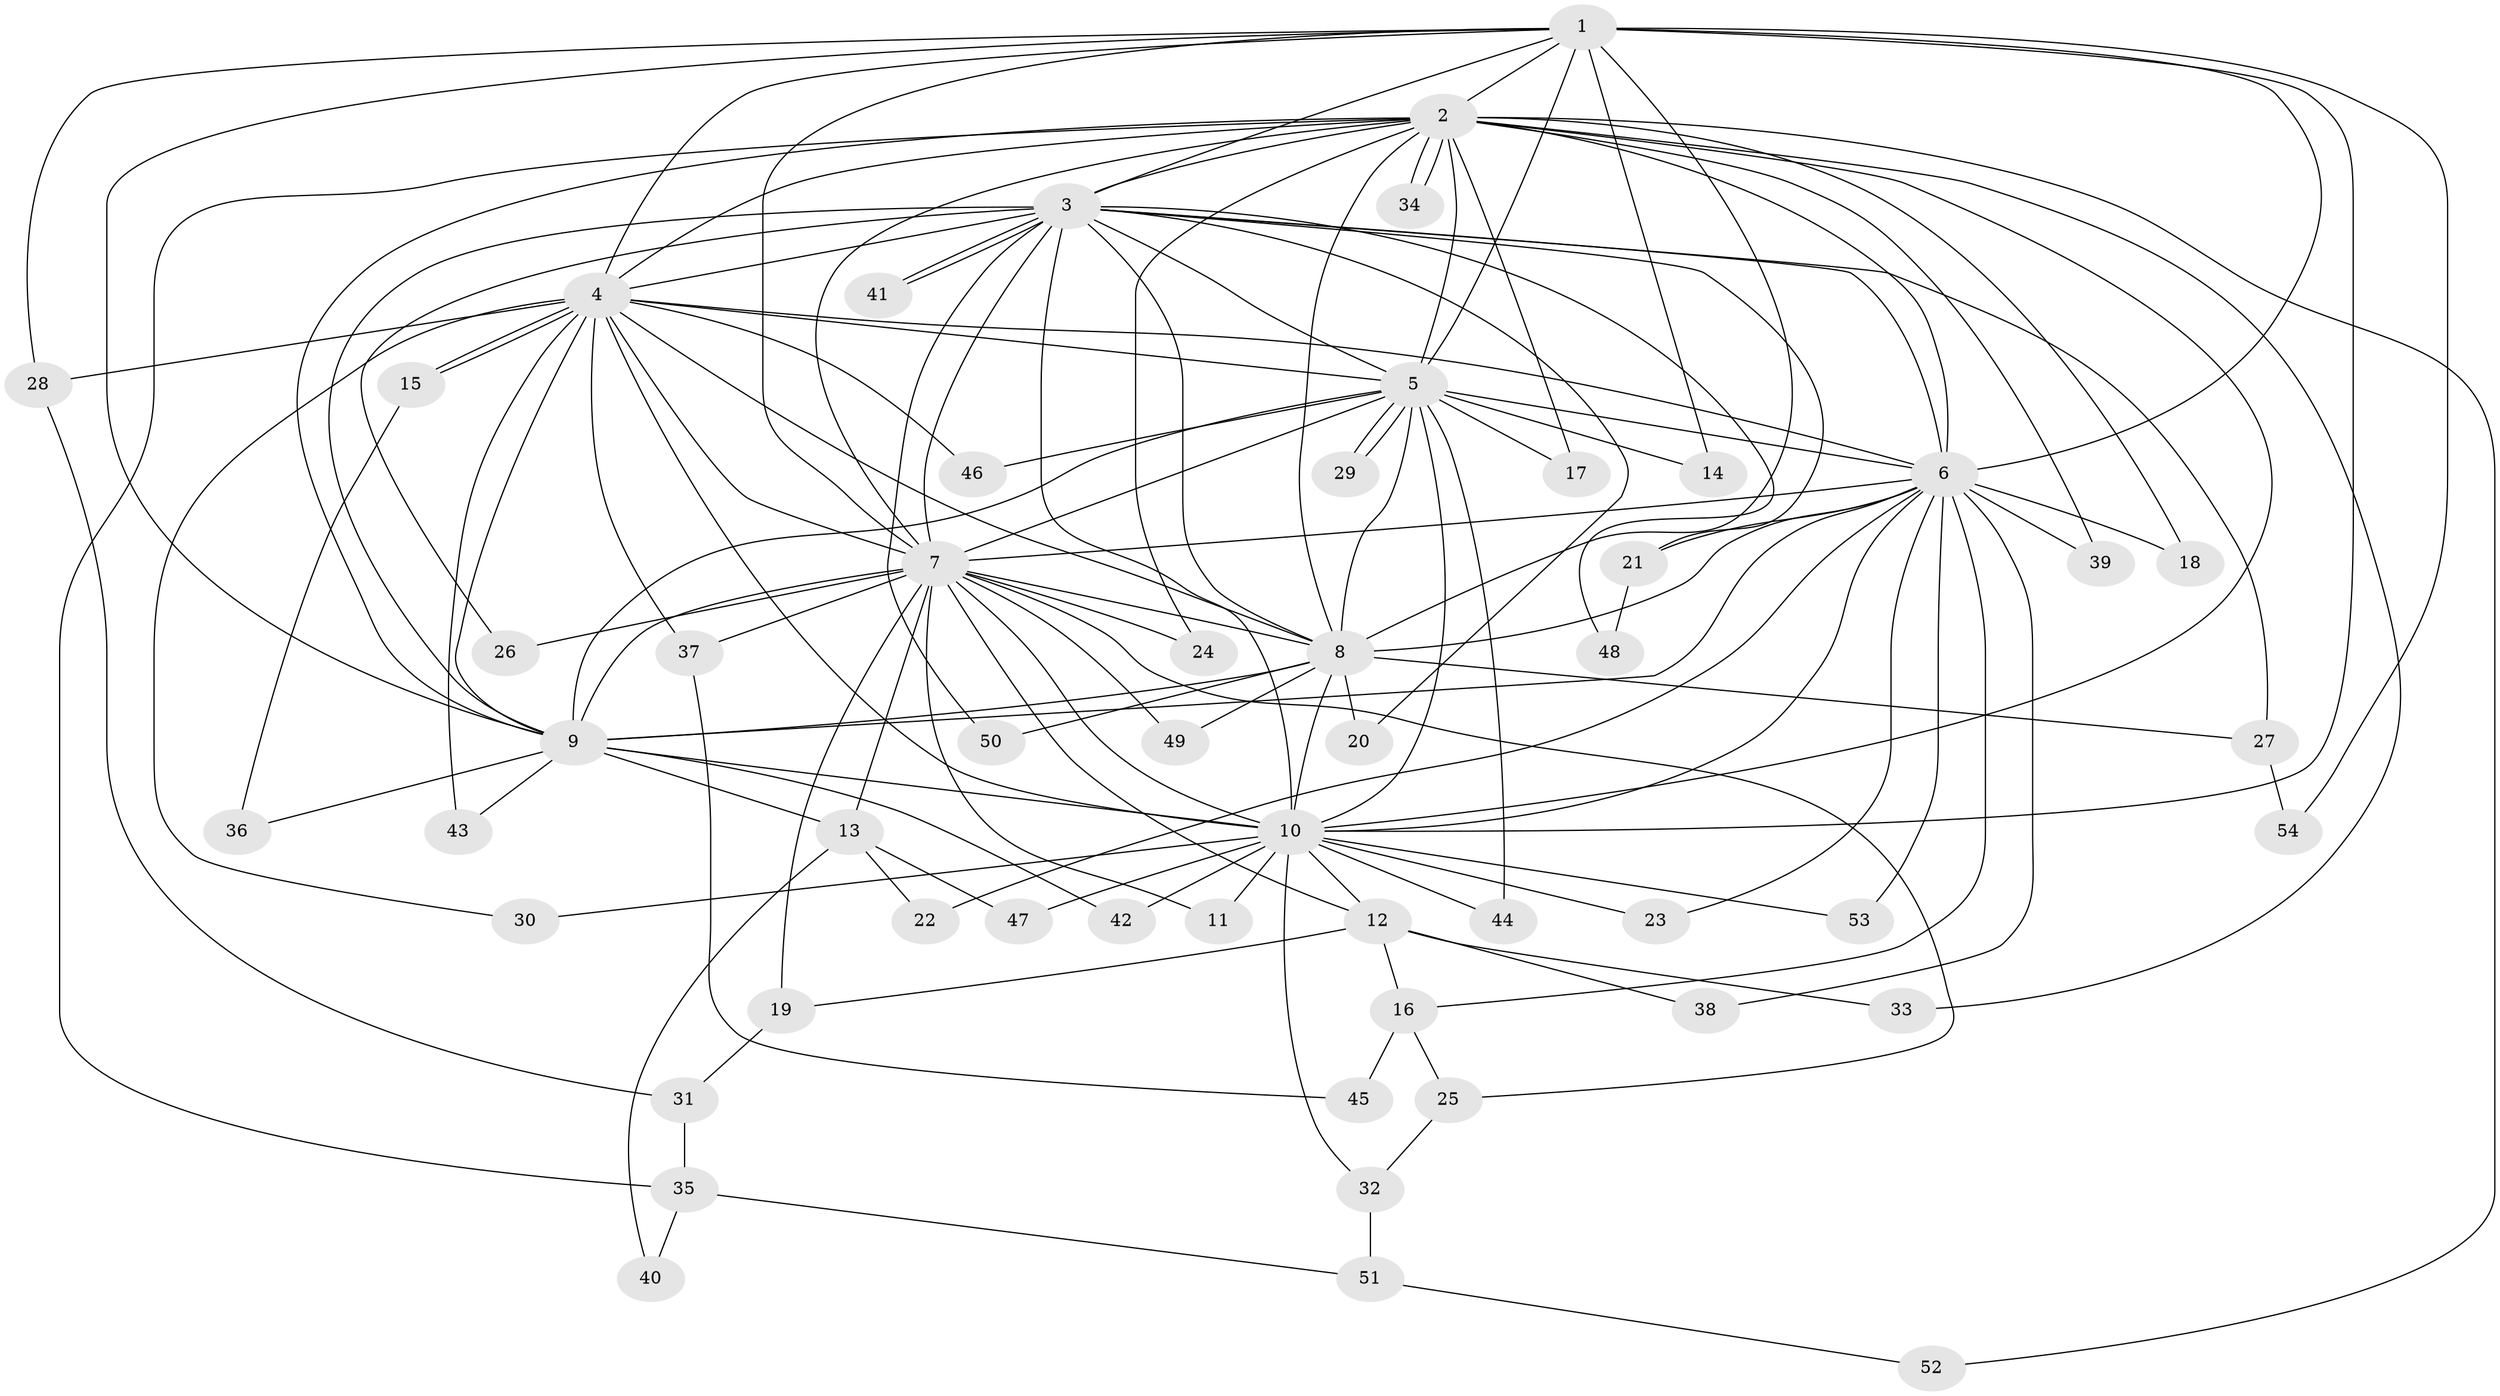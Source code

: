 // Generated by graph-tools (version 1.1) at 2025/13/03/09/25 04:13:46]
// undirected, 54 vertices, 133 edges
graph export_dot {
graph [start="1"]
  node [color=gray90,style=filled];
  1;
  2;
  3;
  4;
  5;
  6;
  7;
  8;
  9;
  10;
  11;
  12;
  13;
  14;
  15;
  16;
  17;
  18;
  19;
  20;
  21;
  22;
  23;
  24;
  25;
  26;
  27;
  28;
  29;
  30;
  31;
  32;
  33;
  34;
  35;
  36;
  37;
  38;
  39;
  40;
  41;
  42;
  43;
  44;
  45;
  46;
  47;
  48;
  49;
  50;
  51;
  52;
  53;
  54;
  1 -- 2;
  1 -- 3;
  1 -- 4;
  1 -- 5;
  1 -- 6;
  1 -- 7;
  1 -- 8;
  1 -- 9;
  1 -- 10;
  1 -- 14;
  1 -- 28;
  1 -- 54;
  2 -- 3;
  2 -- 4;
  2 -- 5;
  2 -- 6;
  2 -- 7;
  2 -- 8;
  2 -- 9;
  2 -- 10;
  2 -- 17;
  2 -- 18;
  2 -- 24;
  2 -- 33;
  2 -- 34;
  2 -- 34;
  2 -- 35;
  2 -- 39;
  2 -- 52;
  3 -- 4;
  3 -- 5;
  3 -- 6;
  3 -- 7;
  3 -- 8;
  3 -- 9;
  3 -- 10;
  3 -- 20;
  3 -- 21;
  3 -- 26;
  3 -- 27;
  3 -- 41;
  3 -- 41;
  3 -- 48;
  3 -- 50;
  4 -- 5;
  4 -- 6;
  4 -- 7;
  4 -- 8;
  4 -- 9;
  4 -- 10;
  4 -- 15;
  4 -- 15;
  4 -- 28;
  4 -- 30;
  4 -- 37;
  4 -- 43;
  4 -- 46;
  5 -- 6;
  5 -- 7;
  5 -- 8;
  5 -- 9;
  5 -- 10;
  5 -- 14;
  5 -- 17;
  5 -- 29;
  5 -- 29;
  5 -- 44;
  5 -- 46;
  6 -- 7;
  6 -- 8;
  6 -- 9;
  6 -- 10;
  6 -- 16;
  6 -- 18;
  6 -- 21;
  6 -- 22;
  6 -- 23;
  6 -- 38;
  6 -- 39;
  6 -- 53;
  7 -- 8;
  7 -- 9;
  7 -- 10;
  7 -- 11;
  7 -- 12;
  7 -- 13;
  7 -- 19;
  7 -- 24;
  7 -- 25;
  7 -- 26;
  7 -- 37;
  7 -- 49;
  8 -- 9;
  8 -- 10;
  8 -- 20;
  8 -- 27;
  8 -- 49;
  8 -- 50;
  9 -- 10;
  9 -- 13;
  9 -- 36;
  9 -- 42;
  9 -- 43;
  10 -- 11;
  10 -- 12;
  10 -- 23;
  10 -- 30;
  10 -- 32;
  10 -- 42;
  10 -- 44;
  10 -- 47;
  10 -- 53;
  12 -- 16;
  12 -- 19;
  12 -- 33;
  12 -- 38;
  13 -- 22;
  13 -- 40;
  13 -- 47;
  15 -- 36;
  16 -- 25;
  16 -- 45;
  19 -- 31;
  21 -- 48;
  25 -- 32;
  27 -- 54;
  28 -- 31;
  31 -- 35;
  32 -- 51;
  35 -- 40;
  35 -- 51;
  37 -- 45;
  51 -- 52;
}
